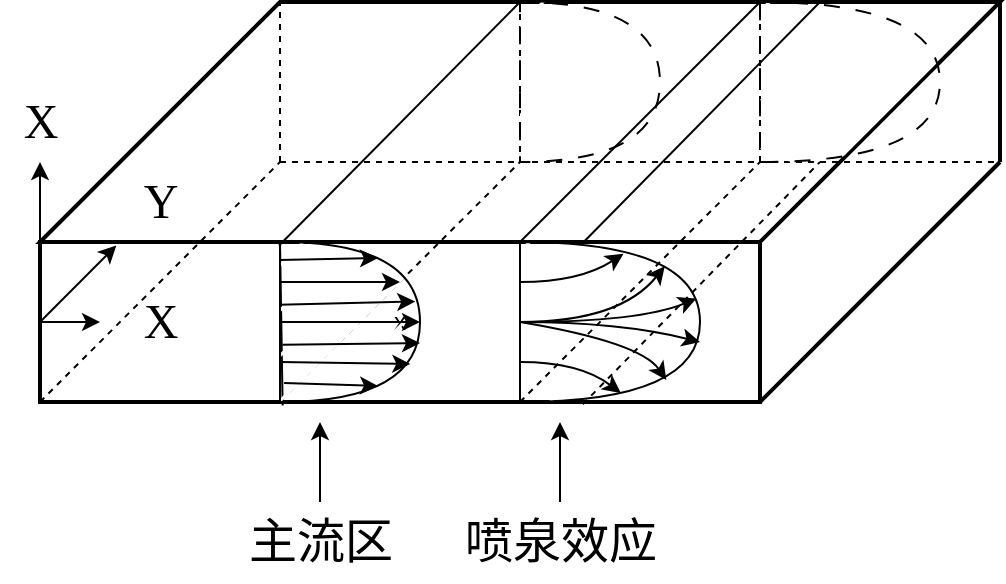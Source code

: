 <mxfile version="21.0.8" type="github">
  <diagram name="第 1 页" id="njs7V3GAumouVCQ-wbRa">
    <mxGraphModel dx="896" dy="469" grid="1" gridSize="10" guides="1" tooltips="1" connect="1" arrows="1" fold="1" page="1" pageScale="1" pageWidth="827" pageHeight="1169" math="0" shadow="0">
      <root>
        <mxCell id="0" />
        <mxCell id="1" parent="0" />
        <mxCell id="datwhkZy8anF-bYH7xrt-1" value="x" style="rounded=0;whiteSpace=wrap;html=1;fillStyle=hatch;strokeWidth=2;" vertex="1" parent="1">
          <mxGeometry x="160" y="240" width="360" height="80" as="geometry" />
        </mxCell>
        <mxCell id="datwhkZy8anF-bYH7xrt-2" value="" style="shape=parallelogram;perimeter=parallelogramPerimeter;whiteSpace=wrap;html=1;fixedSize=1;size=120;fillStyle=hatch;strokeWidth=2;" vertex="1" parent="1">
          <mxGeometry x="160" y="120" width="480" height="120" as="geometry" />
        </mxCell>
        <mxCell id="datwhkZy8anF-bYH7xrt-6" value="" style="endArrow=none;html=1;rounded=0;entryX=1;entryY=0;entryDx=0;entryDy=0;strokeWidth=2;" edge="1" parent="1" target="datwhkZy8anF-bYH7xrt-2">
          <mxGeometry width="50" height="50" relative="1" as="geometry">
            <mxPoint x="640" y="200" as="sourcePoint" />
            <mxPoint x="440" y="250" as="targetPoint" />
          </mxGeometry>
        </mxCell>
        <mxCell id="datwhkZy8anF-bYH7xrt-7" value="" style="endArrow=none;html=1;rounded=0;exitX=1;exitY=1;exitDx=0;exitDy=0;strokeWidth=2;" edge="1" parent="1" source="datwhkZy8anF-bYH7xrt-1">
          <mxGeometry width="50" height="50" relative="1" as="geometry">
            <mxPoint x="390" y="300" as="sourcePoint" />
            <mxPoint x="640" y="200" as="targetPoint" />
          </mxGeometry>
        </mxCell>
        <mxCell id="datwhkZy8anF-bYH7xrt-11" value="" style="endArrow=none;dashed=1;html=1;rounded=0;entryX=0.25;entryY=0;entryDx=0;entryDy=0;exitX=0.25;exitY=0.667;exitDx=0;exitDy=0;exitPerimeter=0;" edge="1" parent="1" source="datwhkZy8anF-bYH7xrt-2" target="datwhkZy8anF-bYH7xrt-2">
          <mxGeometry width="50" height="50" relative="1" as="geometry">
            <mxPoint x="260" y="200" as="sourcePoint" />
            <mxPoint x="310" y="150" as="targetPoint" />
          </mxGeometry>
        </mxCell>
        <mxCell id="datwhkZy8anF-bYH7xrt-12" value="" style="endArrow=none;dashed=1;html=1;rounded=0;exitX=0;exitY=1;exitDx=0;exitDy=0;" edge="1" parent="1" source="datwhkZy8anF-bYH7xrt-1">
          <mxGeometry width="50" height="50" relative="1" as="geometry">
            <mxPoint x="390" y="300" as="sourcePoint" />
            <mxPoint x="280" y="200" as="targetPoint" />
          </mxGeometry>
        </mxCell>
        <mxCell id="datwhkZy8anF-bYH7xrt-13" value="" style="endArrow=none;dashed=1;html=1;rounded=0;" edge="1" parent="1">
          <mxGeometry width="50" height="50" relative="1" as="geometry">
            <mxPoint x="280" y="200" as="sourcePoint" />
            <mxPoint x="640" y="200" as="targetPoint" />
          </mxGeometry>
        </mxCell>
        <mxCell id="datwhkZy8anF-bYH7xrt-14" value="" style="endArrow=none;html=1;rounded=0;exitX=0.337;exitY=1.022;exitDx=0;exitDy=0;exitPerimeter=0;entryX=0.25;entryY=1;entryDx=0;entryDy=0;" edge="1" parent="1" source="datwhkZy8anF-bYH7xrt-1" target="datwhkZy8anF-bYH7xrt-2">
          <mxGeometry width="50" height="50" relative="1" as="geometry">
            <mxPoint x="390" y="300" as="sourcePoint" />
            <mxPoint x="440" y="250" as="targetPoint" />
          </mxGeometry>
        </mxCell>
        <mxCell id="datwhkZy8anF-bYH7xrt-17" value="" style="endArrow=none;html=1;rounded=0;" edge="1" parent="1">
          <mxGeometry width="50" height="50" relative="1" as="geometry">
            <mxPoint x="400" y="320" as="sourcePoint" />
            <mxPoint x="400" y="240" as="targetPoint" />
          </mxGeometry>
        </mxCell>
        <mxCell id="datwhkZy8anF-bYH7xrt-18" value="" style="endArrow=classic;html=1;rounded=0;exitX=0;exitY=0;exitDx=0;exitDy=0;" edge="1" parent="1" source="datwhkZy8anF-bYH7xrt-1">
          <mxGeometry width="50" height="50" relative="1" as="geometry">
            <mxPoint x="390" y="300" as="sourcePoint" />
            <mxPoint x="160" y="200" as="targetPoint" />
          </mxGeometry>
        </mxCell>
        <mxCell id="datwhkZy8anF-bYH7xrt-19" value="" style="endArrow=classic;html=1;rounded=0;exitX=0;exitY=0.5;exitDx=0;exitDy=0;" edge="1" parent="1" source="datwhkZy8anF-bYH7xrt-1">
          <mxGeometry width="50" height="50" relative="1" as="geometry">
            <mxPoint x="390" y="300" as="sourcePoint" />
            <mxPoint x="190" y="280" as="targetPoint" />
          </mxGeometry>
        </mxCell>
        <mxCell id="datwhkZy8anF-bYH7xrt-20" value="" style="endArrow=classic;html=1;rounded=0;exitX=0;exitY=0.5;exitDx=0;exitDy=0;entryX=0.106;entryY=0.022;entryDx=0;entryDy=0;entryPerimeter=0;" edge="1" parent="1" source="datwhkZy8anF-bYH7xrt-1" target="datwhkZy8anF-bYH7xrt-1">
          <mxGeometry width="50" height="50" relative="1" as="geometry">
            <mxPoint x="390" y="300" as="sourcePoint" />
            <mxPoint x="440" y="250" as="targetPoint" />
          </mxGeometry>
        </mxCell>
        <mxCell id="datwhkZy8anF-bYH7xrt-21" value="" style="endArrow=none;html=1;rounded=0;exitX=0.332;exitY=0.022;exitDx=0;exitDy=0;exitPerimeter=0;entryX=0.5;entryY=0;entryDx=0;entryDy=0;" edge="1" parent="1" source="datwhkZy8anF-bYH7xrt-1" target="datwhkZy8anF-bYH7xrt-2">
          <mxGeometry width="50" height="50" relative="1" as="geometry">
            <mxPoint x="390" y="300" as="sourcePoint" />
            <mxPoint x="440" y="250" as="targetPoint" />
          </mxGeometry>
        </mxCell>
        <mxCell id="datwhkZy8anF-bYH7xrt-22" value="" style="endArrow=none;html=1;rounded=0;exitX=0.5;exitY=1;exitDx=0;exitDy=0;entryX=0.75;entryY=0;entryDx=0;entryDy=0;" edge="1" parent="1" source="datwhkZy8anF-bYH7xrt-2" target="datwhkZy8anF-bYH7xrt-2">
          <mxGeometry width="50" height="50" relative="1" as="geometry">
            <mxPoint x="390" y="300" as="sourcePoint" />
            <mxPoint x="440" y="250" as="targetPoint" />
          </mxGeometry>
        </mxCell>
        <mxCell id="datwhkZy8anF-bYH7xrt-23" value="" style="endArrow=none;dashed=1;html=1;rounded=0;exitX=0.334;exitY=0.992;exitDx=0;exitDy=0;exitPerimeter=0;" edge="1" parent="1" source="datwhkZy8anF-bYH7xrt-1">
          <mxGeometry width="50" height="50" relative="1" as="geometry">
            <mxPoint x="390" y="300" as="sourcePoint" />
            <mxPoint x="400" y="200" as="targetPoint" />
          </mxGeometry>
        </mxCell>
        <mxCell id="datwhkZy8anF-bYH7xrt-24" value="" style="endArrow=none;dashed=1;html=1;rounded=0;" edge="1" parent="1">
          <mxGeometry width="50" height="50" relative="1" as="geometry">
            <mxPoint x="400" y="120" as="sourcePoint" />
            <mxPoint x="400" y="200" as="targetPoint" />
          </mxGeometry>
        </mxCell>
        <mxCell id="datwhkZy8anF-bYH7xrt-25" value="" style="endArrow=none;dashed=1;html=1;rounded=0;" edge="1" parent="1">
          <mxGeometry width="50" height="50" relative="1" as="geometry">
            <mxPoint x="400" y="320" as="sourcePoint" />
            <mxPoint x="520" y="200" as="targetPoint" />
          </mxGeometry>
        </mxCell>
        <mxCell id="datwhkZy8anF-bYH7xrt-26" value="" style="endArrow=none;dashed=1;html=1;rounded=0;entryX=0.75;entryY=0;entryDx=0;entryDy=0;" edge="1" parent="1" target="datwhkZy8anF-bYH7xrt-2">
          <mxGeometry width="50" height="50" relative="1" as="geometry">
            <mxPoint x="520" y="200" as="sourcePoint" />
            <mxPoint x="440" y="250" as="targetPoint" />
          </mxGeometry>
        </mxCell>
        <mxCell id="datwhkZy8anF-bYH7xrt-27" value="" style="shape=or;whiteSpace=wrap;html=1;fillStyle=hatch;" vertex="1" parent="1">
          <mxGeometry x="280" y="240" width="70" height="80" as="geometry" />
        </mxCell>
        <mxCell id="datwhkZy8anF-bYH7xrt-28" value="" style="endArrow=classic;html=1;rounded=0;entryX=0.7;entryY=0.1;entryDx=0;entryDy=0;entryPerimeter=0;exitX=-0.007;exitY=0.112;exitDx=0;exitDy=0;exitPerimeter=0;" edge="1" parent="1" source="datwhkZy8anF-bYH7xrt-27" target="datwhkZy8anF-bYH7xrt-27">
          <mxGeometry width="50" height="50" relative="1" as="geometry">
            <mxPoint x="390" y="300" as="sourcePoint" />
            <mxPoint x="440" y="250" as="targetPoint" />
          </mxGeometry>
        </mxCell>
        <mxCell id="datwhkZy8anF-bYH7xrt-29" value="" style="endArrow=classic;html=1;rounded=0;exitX=0;exitY=0.5;exitDx=0;exitDy=0;exitPerimeter=0;entryX=1;entryY=0.5;entryDx=0;entryDy=0;entryPerimeter=0;" edge="1" parent="1" source="datwhkZy8anF-bYH7xrt-27" target="datwhkZy8anF-bYH7xrt-27">
          <mxGeometry width="50" height="50" relative="1" as="geometry">
            <mxPoint x="390" y="300" as="sourcePoint" />
            <mxPoint x="440" y="250" as="targetPoint" />
          </mxGeometry>
        </mxCell>
        <mxCell id="datwhkZy8anF-bYH7xrt-30" value="" style="endArrow=classic;html=1;rounded=0;exitX=0;exitY=0.75;exitDx=0;exitDy=0;exitPerimeter=0;entryX=0.931;entryY=0.762;entryDx=0;entryDy=0;entryPerimeter=0;" edge="1" parent="1" source="datwhkZy8anF-bYH7xrt-27" target="datwhkZy8anF-bYH7xrt-27">
          <mxGeometry width="50" height="50" relative="1" as="geometry">
            <mxPoint x="390" y="300" as="sourcePoint" />
            <mxPoint x="440" y="250" as="targetPoint" />
          </mxGeometry>
        </mxCell>
        <mxCell id="datwhkZy8anF-bYH7xrt-31" value="" style="endArrow=classic;html=1;rounded=0;exitX=0;exitY=0.25;exitDx=0;exitDy=0;exitPerimeter=0;" edge="1" parent="1" source="datwhkZy8anF-bYH7xrt-27">
          <mxGeometry width="50" height="50" relative="1" as="geometry">
            <mxPoint x="390" y="300" as="sourcePoint" />
            <mxPoint x="340" y="260" as="targetPoint" />
          </mxGeometry>
        </mxCell>
        <mxCell id="datwhkZy8anF-bYH7xrt-32" value="" style="endArrow=classic;html=1;rounded=0;exitX=0.017;exitY=0.642;exitDx=0;exitDy=0;exitPerimeter=0;entryX=1;entryY=0.632;entryDx=0;entryDy=0;entryPerimeter=0;" edge="1" parent="1" source="datwhkZy8anF-bYH7xrt-27" target="datwhkZy8anF-bYH7xrt-27">
          <mxGeometry width="50" height="50" relative="1" as="geometry">
            <mxPoint x="390" y="300" as="sourcePoint" />
            <mxPoint x="440" y="250" as="targetPoint" />
          </mxGeometry>
        </mxCell>
        <mxCell id="datwhkZy8anF-bYH7xrt-33" value="" style="endArrow=classic;html=1;rounded=0;exitX=-0.006;exitY=0.392;exitDx=0;exitDy=0;exitPerimeter=0;entryX=0.966;entryY=0.372;entryDx=0;entryDy=0;entryPerimeter=0;" edge="1" parent="1" source="datwhkZy8anF-bYH7xrt-27" target="datwhkZy8anF-bYH7xrt-27">
          <mxGeometry width="50" height="50" relative="1" as="geometry">
            <mxPoint x="390" y="300" as="sourcePoint" />
            <mxPoint x="440" y="250" as="targetPoint" />
          </mxGeometry>
        </mxCell>
        <mxCell id="datwhkZy8anF-bYH7xrt-34" value="" style="endArrow=classic;html=1;rounded=0;exitX=0.029;exitY=0.882;exitDx=0;exitDy=0;exitPerimeter=0;entryX=0.7;entryY=0.9;entryDx=0;entryDy=0;entryPerimeter=0;" edge="1" parent="1" source="datwhkZy8anF-bYH7xrt-27" target="datwhkZy8anF-bYH7xrt-27">
          <mxGeometry width="50" height="50" relative="1" as="geometry">
            <mxPoint x="390" y="300" as="sourcePoint" />
            <mxPoint x="440" y="250" as="targetPoint" />
          </mxGeometry>
        </mxCell>
        <mxCell id="datwhkZy8anF-bYH7xrt-35" value="" style="shape=or;whiteSpace=wrap;html=1;fillStyle=hatch;dashed=1;dashPattern=8 8;" vertex="1" parent="1">
          <mxGeometry x="400" y="120" width="70" height="80" as="geometry" />
        </mxCell>
        <mxCell id="datwhkZy8anF-bYH7xrt-37" value="" style="shape=or;whiteSpace=wrap;html=1;fillStyle=hatch;" vertex="1" parent="1">
          <mxGeometry x="400" y="240" width="90" height="80" as="geometry" />
        </mxCell>
        <mxCell id="datwhkZy8anF-bYH7xrt-43" value="" style="curved=1;endArrow=classic;html=1;rounded=0;entryX=0.804;entryY=0.152;entryDx=0;entryDy=0;entryPerimeter=0;exitX=0;exitY=0.5;exitDx=0;exitDy=0;exitPerimeter=0;" edge="1" parent="1" source="datwhkZy8anF-bYH7xrt-37" target="datwhkZy8anF-bYH7xrt-37">
          <mxGeometry width="50" height="50" relative="1" as="geometry">
            <mxPoint x="390" y="300" as="sourcePoint" />
            <mxPoint x="440" y="250" as="targetPoint" />
            <Array as="points">
              <mxPoint x="450" y="280" />
            </Array>
          </mxGeometry>
        </mxCell>
        <mxCell id="datwhkZy8anF-bYH7xrt-54" value="" style="curved=1;endArrow=classic;html=1;rounded=0;exitX=0;exitY=0.5;exitDx=0;exitDy=0;exitPerimeter=0;entryX=0.813;entryY=0.862;entryDx=0;entryDy=0;entryPerimeter=0;" edge="1" parent="1" source="datwhkZy8anF-bYH7xrt-37" target="datwhkZy8anF-bYH7xrt-37">
          <mxGeometry width="50" height="50" relative="1" as="geometry">
            <mxPoint x="390" y="300" as="sourcePoint" />
            <mxPoint x="440" y="250" as="targetPoint" />
            <Array as="points">
              <mxPoint x="460" y="290" />
            </Array>
          </mxGeometry>
        </mxCell>
        <mxCell id="datwhkZy8anF-bYH7xrt-57" value="" style="curved=1;endArrow=classic;html=1;rounded=0;entryX=0.575;entryY=0.073;entryDx=0;entryDy=0;entryPerimeter=0;exitX=0;exitY=0.25;exitDx=0;exitDy=0;exitPerimeter=0;" edge="1" parent="1" source="datwhkZy8anF-bYH7xrt-37" target="datwhkZy8anF-bYH7xrt-37">
          <mxGeometry width="50" height="50" relative="1" as="geometry">
            <mxPoint x="230" y="310" as="sourcePoint" />
            <mxPoint x="280" y="260" as="targetPoint" />
            <Array as="points">
              <mxPoint x="430" y="260" />
            </Array>
          </mxGeometry>
        </mxCell>
        <mxCell id="datwhkZy8anF-bYH7xrt-59" value="" style="curved=1;endArrow=classic;html=1;rounded=0;entryX=0.56;entryY=0.944;entryDx=0;entryDy=0;entryPerimeter=0;" edge="1" parent="1" target="datwhkZy8anF-bYH7xrt-37">
          <mxGeometry width="50" height="50" relative="1" as="geometry">
            <mxPoint x="400" y="300" as="sourcePoint" />
            <mxPoint x="280" y="260" as="targetPoint" />
            <Array as="points">
              <mxPoint x="430" y="300" />
            </Array>
          </mxGeometry>
        </mxCell>
        <mxCell id="datwhkZy8anF-bYH7xrt-60" value="" style="curved=1;endArrow=classic;html=1;rounded=0;entryX=0.98;entryY=0.353;entryDx=0;entryDy=0;entryPerimeter=0;" edge="1" parent="1" target="datwhkZy8anF-bYH7xrt-37">
          <mxGeometry width="50" height="50" relative="1" as="geometry">
            <mxPoint x="400" y="280" as="sourcePoint" />
            <mxPoint x="280" y="260" as="targetPoint" />
            <Array as="points">
              <mxPoint x="460" y="280" />
            </Array>
          </mxGeometry>
        </mxCell>
        <mxCell id="datwhkZy8anF-bYH7xrt-62" value="" style="curved=1;endArrow=classic;html=1;rounded=0;exitX=0;exitY=0.5;exitDx=0;exitDy=0;exitPerimeter=0;entryX=1;entryY=0.625;entryDx=0;entryDy=0;entryPerimeter=0;" edge="1" parent="1" source="datwhkZy8anF-bYH7xrt-37" target="datwhkZy8anF-bYH7xrt-37">
          <mxGeometry width="50" height="50" relative="1" as="geometry">
            <mxPoint x="230" y="310" as="sourcePoint" />
            <mxPoint x="280" y="260" as="targetPoint" />
            <Array as="points">
              <mxPoint x="450" y="280" />
            </Array>
          </mxGeometry>
        </mxCell>
        <mxCell id="datwhkZy8anF-bYH7xrt-63" value="" style="shape=or;whiteSpace=wrap;html=1;fillStyle=hatch;dashed=1;dashPattern=8 8;" vertex="1" parent="1">
          <mxGeometry x="520" y="120" width="90" height="80" as="geometry" />
        </mxCell>
        <mxCell id="datwhkZy8anF-bYH7xrt-65" value="" style="endArrow=none;dashed=1;html=1;rounded=0;entryX=0.333;entryY=1;entryDx=0;entryDy=0;entryPerimeter=0;exitX=0.349;exitY=1.014;exitDx=0;exitDy=0;exitPerimeter=0;" edge="1" parent="1" source="datwhkZy8anF-bYH7xrt-37" target="datwhkZy8anF-bYH7xrt-63">
          <mxGeometry width="50" height="50" relative="1" as="geometry">
            <mxPoint x="310" y="350" as="sourcePoint" />
            <mxPoint x="360" y="300" as="targetPoint" />
          </mxGeometry>
        </mxCell>
        <mxCell id="datwhkZy8anF-bYH7xrt-66" value="" style="endArrow=none;html=1;rounded=0;exitX=0.358;exitY=-0.005;exitDx=0;exitDy=0;exitPerimeter=0;" edge="1" parent="1" source="datwhkZy8anF-bYH7xrt-37">
          <mxGeometry width="50" height="50" relative="1" as="geometry">
            <mxPoint x="310" y="350" as="sourcePoint" />
            <mxPoint x="550" y="120" as="targetPoint" />
          </mxGeometry>
        </mxCell>
        <mxCell id="datwhkZy8anF-bYH7xrt-67" value="&lt;font style=&quot;font-size: 24px;&quot; face=&quot;Times New Roman&quot;&gt;X&lt;/font&gt;" style="text;html=1;align=center;verticalAlign=middle;resizable=0;points=[];autosize=1;strokeColor=none;fillColor=none;" vertex="1" parent="1">
          <mxGeometry x="200" y="260" width="40" height="40" as="geometry" />
        </mxCell>
        <mxCell id="datwhkZy8anF-bYH7xrt-68" value="&lt;font style=&quot;font-size: 24px;&quot; face=&quot;Times New Roman&quot;&gt;X&lt;/font&gt;" style="text;html=1;align=center;verticalAlign=middle;resizable=0;points=[];autosize=1;strokeColor=none;fillColor=none;" vertex="1" parent="1">
          <mxGeometry x="140" y="160" width="40" height="40" as="geometry" />
        </mxCell>
        <mxCell id="datwhkZy8anF-bYH7xrt-69" value="&lt;font style=&quot;font-size: 24px;&quot; face=&quot;Times New Roman&quot;&gt;Y&lt;/font&gt;" style="text;html=1;align=center;verticalAlign=middle;resizable=0;points=[];autosize=1;strokeColor=none;fillColor=none;" vertex="1" parent="1">
          <mxGeometry x="200" y="200" width="40" height="40" as="geometry" />
        </mxCell>
        <mxCell id="datwhkZy8anF-bYH7xrt-70" value="" style="endArrow=classic;html=1;rounded=0;" edge="1" parent="1">
          <mxGeometry width="50" height="50" relative="1" as="geometry">
            <mxPoint x="300" y="370" as="sourcePoint" />
            <mxPoint x="300" y="330" as="targetPoint" />
          </mxGeometry>
        </mxCell>
        <mxCell id="datwhkZy8anF-bYH7xrt-71" value="" style="endArrow=classic;html=1;rounded=0;" edge="1" parent="1">
          <mxGeometry width="50" height="50" relative="1" as="geometry">
            <mxPoint x="420" y="370" as="sourcePoint" />
            <mxPoint x="420" y="330" as="targetPoint" />
          </mxGeometry>
        </mxCell>
        <mxCell id="datwhkZy8anF-bYH7xrt-72" value="&lt;font style=&quot;font-size: 24px;&quot;&gt;主流区&lt;/font&gt;" style="text;html=1;align=center;verticalAlign=middle;resizable=0;points=[];autosize=1;strokeColor=none;fillColor=none;" vertex="1" parent="1">
          <mxGeometry x="250" y="370" width="100" height="40" as="geometry" />
        </mxCell>
        <mxCell id="datwhkZy8anF-bYH7xrt-73" value="&lt;font style=&quot;font-size: 24px;&quot;&gt;喷泉效应&lt;/font&gt;" style="text;html=1;align=center;verticalAlign=middle;resizable=0;points=[];autosize=1;strokeColor=none;fillColor=none;" vertex="1" parent="1">
          <mxGeometry x="360" y="370" width="120" height="40" as="geometry" />
        </mxCell>
      </root>
    </mxGraphModel>
  </diagram>
</mxfile>
